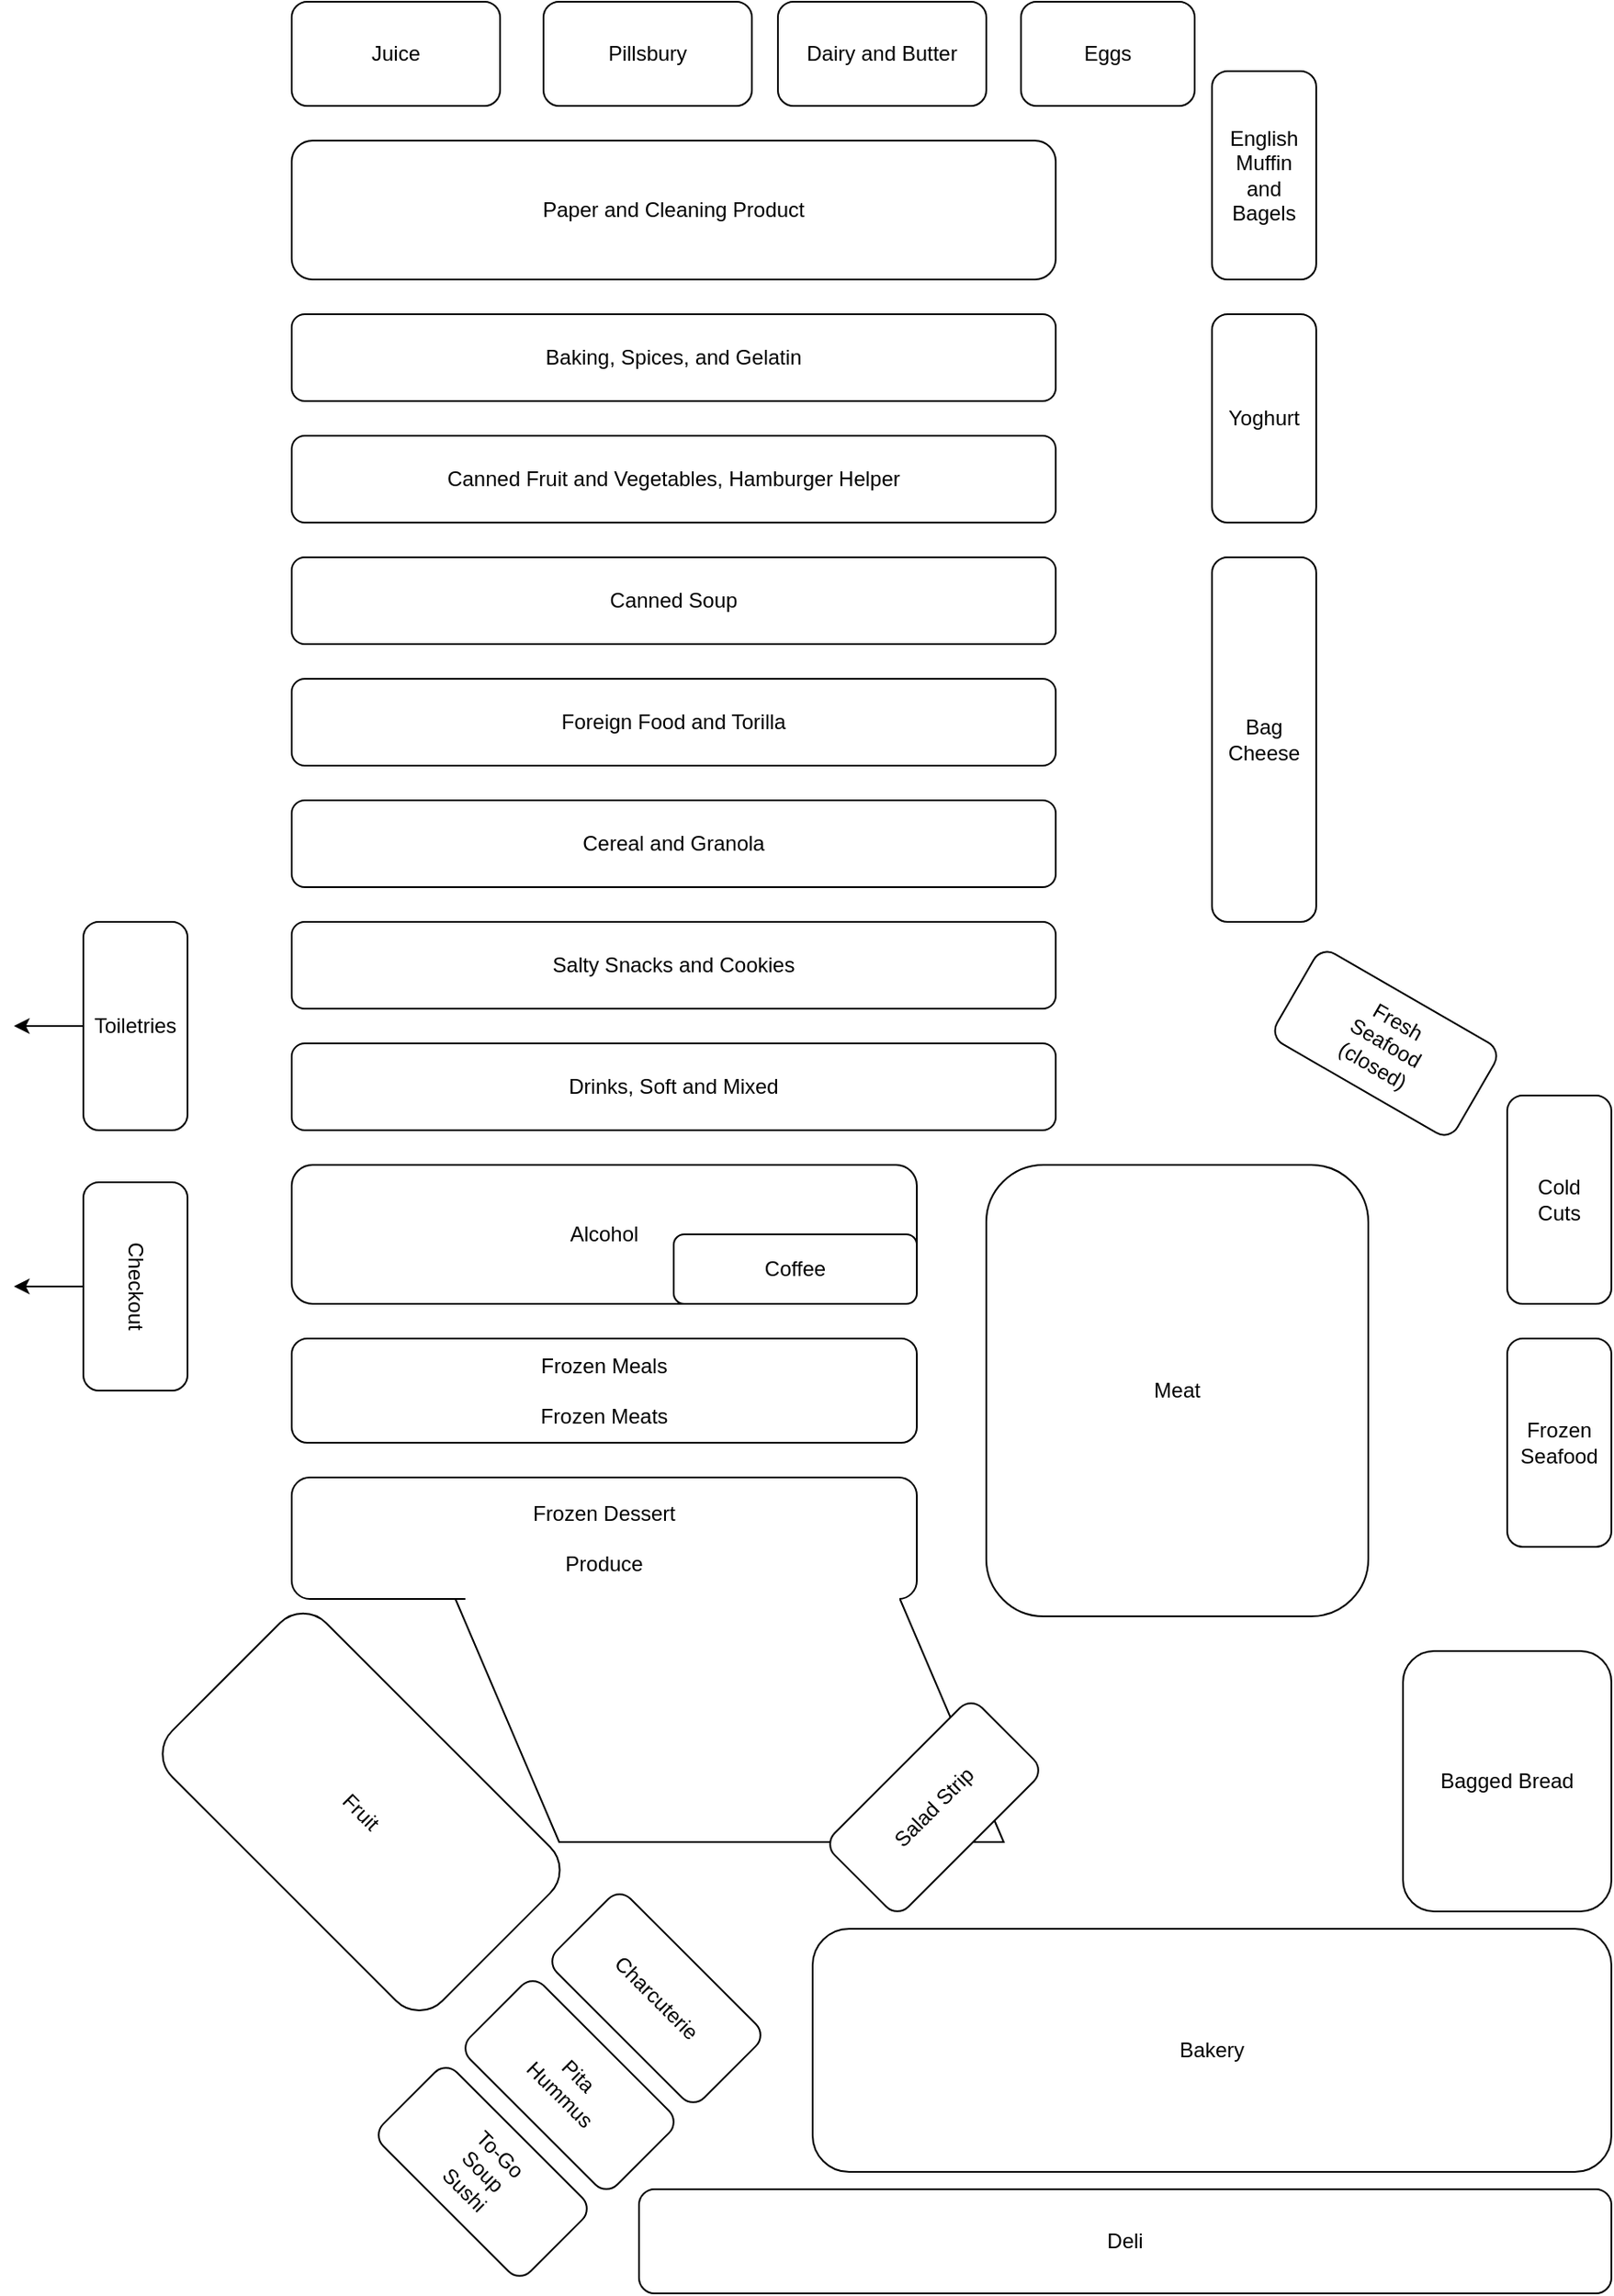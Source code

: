 <mxfile version="13.0.6" type="device"><diagram id="sKwkiRQVO2Qvpl2VUZ9K" name="Page-1"><mxGraphModel dx="2331" dy="774" grid="1" gridSize="10" guides="1" tooltips="1" connect="1" arrows="1" fold="1" page="1" pageScale="1" pageWidth="850" pageHeight="1100" math="0" shadow="0"><root><mxCell id="0"/><mxCell id="1" parent="0"/><mxCell id="QBe0WfChM3eXWkvNmVXQ-27" value="" style="shape=parallelogram;perimeter=parallelogramPerimeter;whiteSpace=wrap;html=1;rotation=0;flipH=1;" vertex="1" parent="1"><mxGeometry x="250" y="1070" width="320" height="150" as="geometry"/></mxCell><mxCell id="QBe0WfChM3eXWkvNmVXQ-5" value="Juice" style="rounded=1;whiteSpace=wrap;html=1;" vertex="1" parent="1"><mxGeometry x="160" y="160" width="120" height="60" as="geometry"/></mxCell><mxCell id="QBe0WfChM3eXWkvNmVXQ-6" value="Pillsbury" style="rounded=1;whiteSpace=wrap;html=1;" vertex="1" parent="1"><mxGeometry x="305" y="160" width="120" height="60" as="geometry"/></mxCell><mxCell id="QBe0WfChM3eXWkvNmVXQ-7" value="&lt;div&gt;Dairy and Butter&lt;/div&gt;" style="rounded=1;whiteSpace=wrap;html=1;" vertex="1" parent="1"><mxGeometry x="440" y="160" width="120" height="60" as="geometry"/></mxCell><mxCell id="QBe0WfChM3eXWkvNmVXQ-8" value="&lt;div&gt;Eggs&lt;/div&gt;" style="rounded=1;whiteSpace=wrap;html=1;" vertex="1" parent="1"><mxGeometry x="580" y="160" width="100" height="60" as="geometry"/></mxCell><mxCell id="QBe0WfChM3eXWkvNmVXQ-9" value="&lt;div&gt;English&lt;/div&gt;&lt;div&gt;Muffin&lt;/div&gt;&lt;div&gt;and&lt;/div&gt;&lt;div&gt;Bagels&lt;br&gt;&lt;/div&gt;" style="rounded=1;whiteSpace=wrap;html=1;rotation=90;direction=east;verticalAlign=middle;textDirection=ltr;horizontal=0;" vertex="1" parent="1"><mxGeometry x="660" y="230" width="120" height="60" as="geometry"/></mxCell><mxCell id="QBe0WfChM3eXWkvNmVXQ-10" value="Yoghurt" style="rounded=1;whiteSpace=wrap;html=1;direction=south;" vertex="1" parent="1"><mxGeometry x="690" y="340" width="60" height="120" as="geometry"/></mxCell><mxCell id="QBe0WfChM3eXWkvNmVXQ-11" value="&lt;div&gt;Bag Cheese&lt;/div&gt;" style="rounded=1;whiteSpace=wrap;html=1;direction=south;" vertex="1" parent="1"><mxGeometry x="690" y="480" width="60" height="210" as="geometry"/></mxCell><mxCell id="QBe0WfChM3eXWkvNmVXQ-12" value="&lt;div&gt;Fresh&lt;/div&gt;&lt;div&gt;Seafood&lt;/div&gt;&lt;div&gt;(closed)&lt;br&gt;&lt;/div&gt;" style="rounded=1;whiteSpace=wrap;html=1;rotation=30;" vertex="1" parent="1"><mxGeometry x="730" y="730" width="120" height="60" as="geometry"/></mxCell><mxCell id="QBe0WfChM3eXWkvNmVXQ-13" value="&lt;div&gt;Cold&lt;/div&gt;&lt;div&gt;Cuts&lt;/div&gt;" style="rounded=1;whiteSpace=wrap;html=1;direction=south;" vertex="1" parent="1"><mxGeometry x="860" y="790" width="60" height="120" as="geometry"/></mxCell><mxCell id="QBe0WfChM3eXWkvNmVXQ-14" value="&lt;div&gt;Frozen&lt;/div&gt;&lt;div&gt;Seafood&lt;br&gt;&lt;/div&gt;" style="rounded=1;whiteSpace=wrap;html=1;direction=south;" vertex="1" parent="1"><mxGeometry x="860" y="930" width="60" height="120" as="geometry"/></mxCell><mxCell id="QBe0WfChM3eXWkvNmVXQ-15" value="Bagged Bread" style="rounded=1;whiteSpace=wrap;html=1;" vertex="1" parent="1"><mxGeometry x="800" y="1110" width="120" height="150" as="geometry"/></mxCell><mxCell id="QBe0WfChM3eXWkvNmVXQ-16" value="Meat" style="rounded=1;whiteSpace=wrap;html=1;" vertex="1" parent="1"><mxGeometry x="560" y="830" width="220" height="260" as="geometry"/></mxCell><mxCell id="QBe0WfChM3eXWkvNmVXQ-17" value="Bakery" style="rounded=1;whiteSpace=wrap;html=1;" vertex="1" parent="1"><mxGeometry x="460" y="1270" width="460" height="140" as="geometry"/></mxCell><mxCell id="QBe0WfChM3eXWkvNmVXQ-18" value="Deli" style="rounded=1;whiteSpace=wrap;html=1;" vertex="1" parent="1"><mxGeometry x="360" y="1420" width="560" height="60" as="geometry"/></mxCell><mxCell id="QBe0WfChM3eXWkvNmVXQ-19" value="&lt;div&gt;Frozen Dessert&lt;/div&gt;&lt;div&gt;&lt;br&gt;&lt;/div&gt;&lt;div&gt;Produce&lt;/div&gt;" style="rounded=1;whiteSpace=wrap;html=1;" vertex="1" parent="1"><mxGeometry x="160" y="1010" width="360" height="70" as="geometry"/></mxCell><mxCell id="QBe0WfChM3eXWkvNmVXQ-21" value="Fruit" style="rounded=1;whiteSpace=wrap;html=1;rotation=45;" vertex="1" parent="1"><mxGeometry x="90" y="1140" width="220" height="125.36" as="geometry"/></mxCell><mxCell id="QBe0WfChM3eXWkvNmVXQ-22" value="&lt;div&gt;Pita&lt;/div&gt;&lt;div&gt;Hummus&lt;br&gt;&lt;/div&gt;" style="rounded=1;whiteSpace=wrap;html=1;rotation=45;" vertex="1" parent="1"><mxGeometry x="260" y="1330" width="120" height="60" as="geometry"/></mxCell><mxCell id="QBe0WfChM3eXWkvNmVXQ-23" value="&lt;div&gt;To-Go&lt;/div&gt;&lt;div&gt;Soup&lt;/div&gt;&lt;div&gt;Sushi&lt;br&gt;&lt;/div&gt;" style="rounded=1;whiteSpace=wrap;html=1;rotation=45;" vertex="1" parent="1"><mxGeometry x="210" y="1380" width="120" height="60" as="geometry"/></mxCell><mxCell id="QBe0WfChM3eXWkvNmVXQ-24" value="&lt;div&gt;Charcuterie&lt;/div&gt;" style="rounded=1;whiteSpace=wrap;html=1;rotation=45;" vertex="1" parent="1"><mxGeometry x="310" y="1280" width="120" height="60" as="geometry"/></mxCell><mxCell id="QBe0WfChM3eXWkvNmVXQ-20" value="Salad Strip" style="rounded=1;whiteSpace=wrap;html=1;rotation=-45;" vertex="1" parent="1"><mxGeometry x="470" y="1170" width="120" height="60" as="geometry"/></mxCell><mxCell id="QBe0WfChM3eXWkvNmVXQ-31" value="" style="rounded=0;whiteSpace=wrap;html=1;fillColor=#ffffff;gradientColor=none;strokeColor=none;" vertex="1" parent="1"><mxGeometry x="260" y="1070" width="250" height="20" as="geometry"/></mxCell><mxCell id="QBe0WfChM3eXWkvNmVXQ-33" value="&lt;div&gt;Frozen Meals&lt;/div&gt;&lt;div&gt;&lt;br&gt;&lt;/div&gt;&lt;div&gt;Frozen Meats&lt;br&gt;&lt;/div&gt;" style="rounded=1;whiteSpace=wrap;html=1;fillColor=#ffffff;gradientColor=none;" vertex="1" parent="1"><mxGeometry x="160" y="930" width="360" height="60" as="geometry"/></mxCell><mxCell id="QBe0WfChM3eXWkvNmVXQ-34" value="Alcohol" style="rounded=1;whiteSpace=wrap;html=1;fillColor=#ffffff;gradientColor=none;" vertex="1" parent="1"><mxGeometry x="160" y="830" width="360" height="80" as="geometry"/></mxCell><mxCell id="QBe0WfChM3eXWkvNmVXQ-35" value="Paper and Cleaning Product" style="rounded=1;whiteSpace=wrap;html=1;fillColor=#ffffff;gradientColor=none;" vertex="1" parent="1"><mxGeometry x="160" y="240" width="440" height="80" as="geometry"/></mxCell><mxCell id="QBe0WfChM3eXWkvNmVXQ-37" value="Baking, Spices, and Gelatin" style="rounded=1;whiteSpace=wrap;html=1;fillColor=#ffffff;gradientColor=none;" vertex="1" parent="1"><mxGeometry x="160" y="340" width="440" height="50" as="geometry"/></mxCell><mxCell id="QBe0WfChM3eXWkvNmVXQ-38" value="Canned Fruit and Vegetables, Hamburger Helper" style="rounded=1;whiteSpace=wrap;html=1;fillColor=#ffffff;gradientColor=none;" vertex="1" parent="1"><mxGeometry x="160" y="410" width="440" height="50" as="geometry"/></mxCell><mxCell id="QBe0WfChM3eXWkvNmVXQ-39" value="Foreign Food and Torilla" style="rounded=1;whiteSpace=wrap;html=1;fillColor=#ffffff;gradientColor=none;" vertex="1" parent="1"><mxGeometry x="160" y="550" width="440" height="50" as="geometry"/></mxCell><mxCell id="QBe0WfChM3eXWkvNmVXQ-40" value="&lt;div&gt;Coffee&lt;/div&gt;" style="rounded=1;whiteSpace=wrap;html=1;fillColor=#ffffff;gradientColor=none;" vertex="1" parent="1"><mxGeometry x="380" y="870" width="140" height="40" as="geometry"/></mxCell><mxCell id="QBe0WfChM3eXWkvNmVXQ-41" value="Cereal and Granola" style="rounded=1;whiteSpace=wrap;html=1;fillColor=#ffffff;gradientColor=none;" vertex="1" parent="1"><mxGeometry x="160" y="620" width="440" height="50" as="geometry"/></mxCell><mxCell id="QBe0WfChM3eXWkvNmVXQ-42" value="Salty Snacks and Cookies" style="rounded=1;whiteSpace=wrap;html=1;fillColor=#ffffff;gradientColor=none;" vertex="1" parent="1"><mxGeometry x="160" y="690" width="440" height="50" as="geometry"/></mxCell><mxCell id="QBe0WfChM3eXWkvNmVXQ-43" value="Drinks, Soft and Mixed" style="rounded=1;whiteSpace=wrap;html=1;fillColor=#ffffff;gradientColor=none;" vertex="1" parent="1"><mxGeometry x="160" y="760" width="440" height="50" as="geometry"/></mxCell><mxCell id="QBe0WfChM3eXWkvNmVXQ-44" value="Canned Soup" style="rounded=1;whiteSpace=wrap;html=1;fillColor=#ffffff;gradientColor=none;" vertex="1" parent="1"><mxGeometry x="160" y="480" width="440" height="50" as="geometry"/></mxCell><mxCell id="QBe0WfChM3eXWkvNmVXQ-50" value="" style="edgeStyle=orthogonalEdgeStyle;rounded=0;orthogonalLoop=1;jettySize=auto;html=1;" edge="1" parent="1" source="QBe0WfChM3eXWkvNmVXQ-45"><mxGeometry relative="1" as="geometry"><mxPoint y="750" as="targetPoint"/></mxGeometry></mxCell><mxCell id="QBe0WfChM3eXWkvNmVXQ-45" value="&lt;div&gt;Toiletries&lt;/div&gt;" style="rounded=1;whiteSpace=wrap;html=1;fillColor=#ffffff;gradientColor=none;rotation=90;horizontal=0;" vertex="1" parent="1"><mxGeometry x="10" y="720" width="120" height="60" as="geometry"/></mxCell><mxCell id="QBe0WfChM3eXWkvNmVXQ-48" value="" style="edgeStyle=orthogonalEdgeStyle;rounded=0;orthogonalLoop=1;jettySize=auto;html=1;" edge="1" parent="1" source="QBe0WfChM3eXWkvNmVXQ-46"><mxGeometry relative="1" as="geometry"><mxPoint y="900" as="targetPoint"/></mxGeometry></mxCell><mxCell id="QBe0WfChM3eXWkvNmVXQ-46" value="Checkout" style="rounded=1;whiteSpace=wrap;html=1;fillColor=#ffffff;gradientColor=none;rotation=90;" vertex="1" parent="1"><mxGeometry x="10" y="870" width="120" height="60" as="geometry"/></mxCell></root></mxGraphModel></diagram></mxfile>